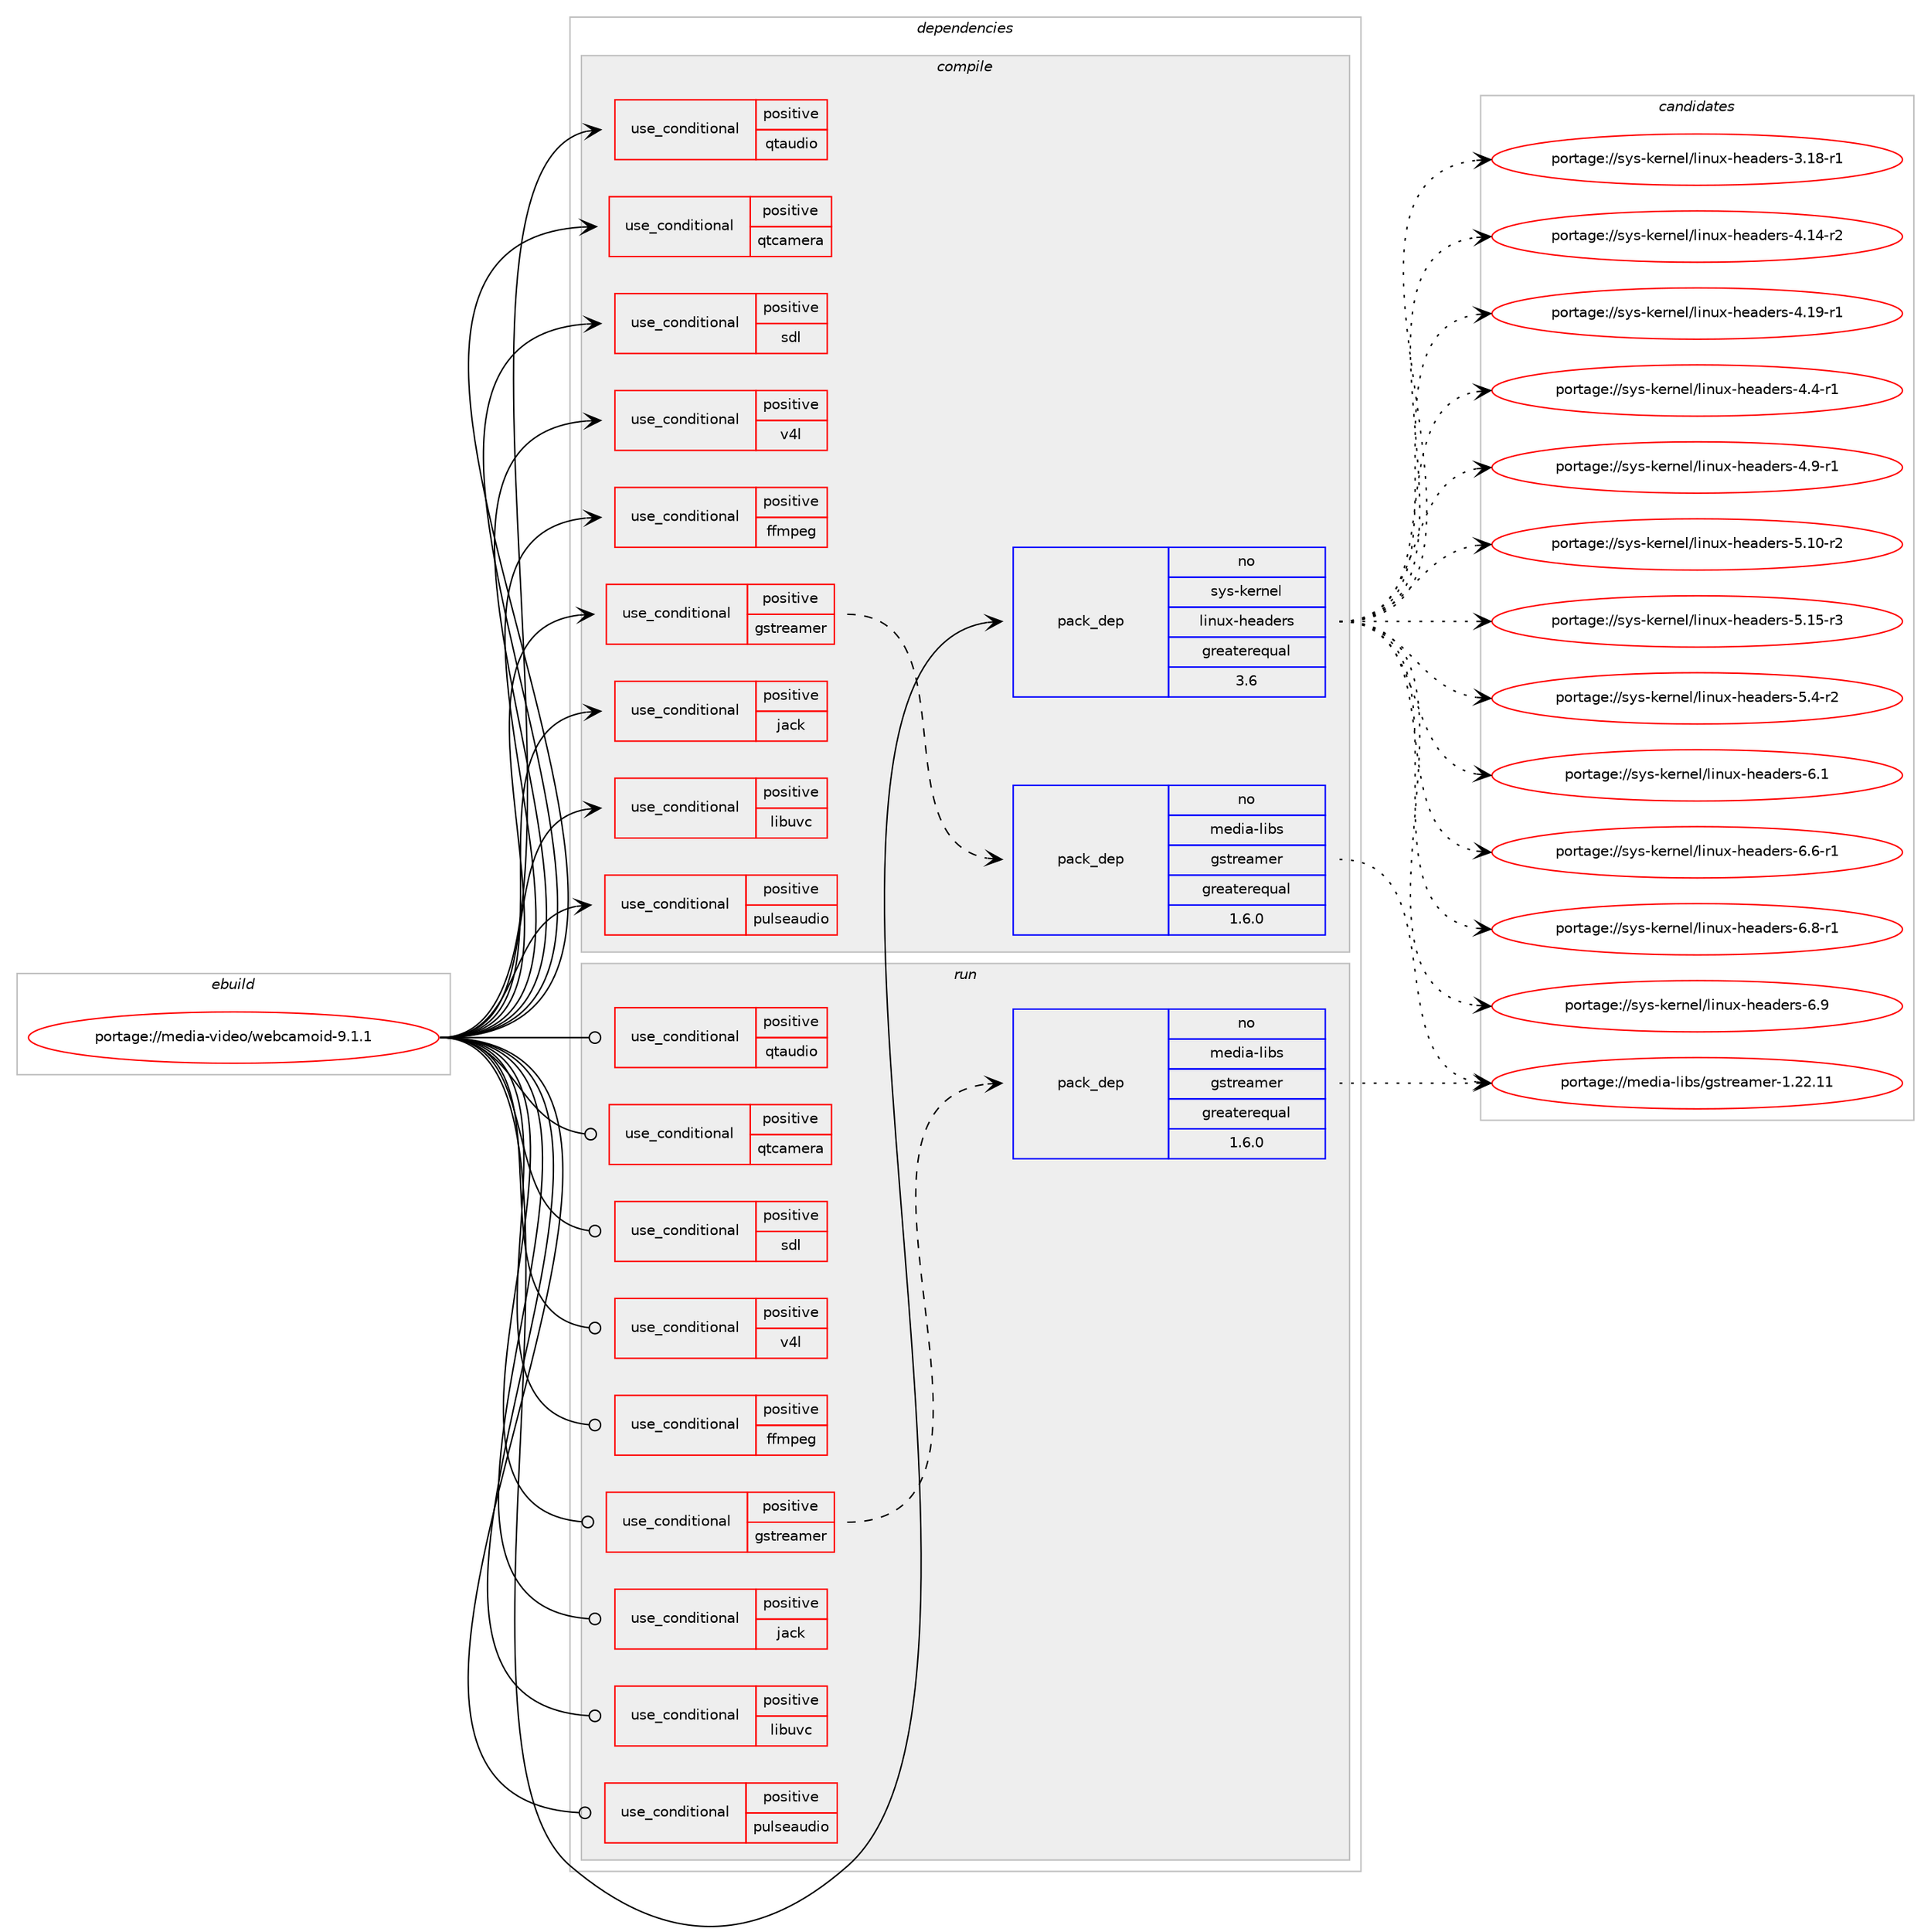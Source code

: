 digraph prolog {

# *************
# Graph options
# *************

newrank=true;
concentrate=true;
compound=true;
graph [rankdir=LR,fontname=Helvetica,fontsize=10,ranksep=1.5];#, ranksep=2.5, nodesep=0.2];
edge  [arrowhead=vee];
node  [fontname=Helvetica,fontsize=10];

# **********
# The ebuild
# **********

subgraph cluster_leftcol {
color=gray;
rank=same;
label=<<i>ebuild</i>>;
id [label="portage://media-video/webcamoid-9.1.1", color=red, width=4, href="../media-video/webcamoid-9.1.1.svg"];
}

# ****************
# The dependencies
# ****************

subgraph cluster_midcol {
color=gray;
label=<<i>dependencies</i>>;
subgraph cluster_compile {
fillcolor="#eeeeee";
style=filled;
label=<<i>compile</i>>;
subgraph cond84319 {
dependency172856 [label=<<TABLE BORDER="0" CELLBORDER="1" CELLSPACING="0" CELLPADDING="4"><TR><TD ROWSPAN="3" CELLPADDING="10">use_conditional</TD></TR><TR><TD>positive</TD></TR><TR><TD>ffmpeg</TD></TR></TABLE>>, shape=none, color=red];
# *** BEGIN UNKNOWN DEPENDENCY TYPE (TODO) ***
# dependency172856 -> package_dependency(portage://media-video/webcamoid-9.1.1,install,no,media-video,ffmpeg,none,[,,],any_same_slot,[])
# *** END UNKNOWN DEPENDENCY TYPE (TODO) ***

}
id:e -> dependency172856:w [weight=20,style="solid",arrowhead="vee"];
subgraph cond84320 {
dependency172857 [label=<<TABLE BORDER="0" CELLBORDER="1" CELLSPACING="0" CELLPADDING="4"><TR><TD ROWSPAN="3" CELLPADDING="10">use_conditional</TD></TR><TR><TD>positive</TD></TR><TR><TD>gstreamer</TD></TR></TABLE>>, shape=none, color=red];
subgraph pack86050 {
dependency172858 [label=<<TABLE BORDER="0" CELLBORDER="1" CELLSPACING="0" CELLPADDING="4" WIDTH="220"><TR><TD ROWSPAN="6" CELLPADDING="30">pack_dep</TD></TR><TR><TD WIDTH="110">no</TD></TR><TR><TD>media-libs</TD></TR><TR><TD>gstreamer</TD></TR><TR><TD>greaterequal</TD></TR><TR><TD>1.6.0</TD></TR></TABLE>>, shape=none, color=blue];
}
dependency172857:e -> dependency172858:w [weight=20,style="dashed",arrowhead="vee"];
}
id:e -> dependency172857:w [weight=20,style="solid",arrowhead="vee"];
subgraph cond84321 {
dependency172859 [label=<<TABLE BORDER="0" CELLBORDER="1" CELLSPACING="0" CELLPADDING="4"><TR><TD ROWSPAN="3" CELLPADDING="10">use_conditional</TD></TR><TR><TD>positive</TD></TR><TR><TD>jack</TD></TR></TABLE>>, shape=none, color=red];
# *** BEGIN UNKNOWN DEPENDENCY TYPE (TODO) ***
# dependency172859 -> package_dependency(portage://media-video/webcamoid-9.1.1,install,no,virtual,jack,none,[,,],[],[])
# *** END UNKNOWN DEPENDENCY TYPE (TODO) ***

}
id:e -> dependency172859:w [weight=20,style="solid",arrowhead="vee"];
subgraph cond84322 {
dependency172860 [label=<<TABLE BORDER="0" CELLBORDER="1" CELLSPACING="0" CELLPADDING="4"><TR><TD ROWSPAN="3" CELLPADDING="10">use_conditional</TD></TR><TR><TD>positive</TD></TR><TR><TD>libuvc</TD></TR></TABLE>>, shape=none, color=red];
# *** BEGIN UNKNOWN DEPENDENCY TYPE (TODO) ***
# dependency172860 -> package_dependency(portage://media-video/webcamoid-9.1.1,install,no,media-libs,libuvc,none,[,,],[],[])
# *** END UNKNOWN DEPENDENCY TYPE (TODO) ***

}
id:e -> dependency172860:w [weight=20,style="solid",arrowhead="vee"];
subgraph cond84323 {
dependency172861 [label=<<TABLE BORDER="0" CELLBORDER="1" CELLSPACING="0" CELLPADDING="4"><TR><TD ROWSPAN="3" CELLPADDING="10">use_conditional</TD></TR><TR><TD>positive</TD></TR><TR><TD>pulseaudio</TD></TR></TABLE>>, shape=none, color=red];
# *** BEGIN UNKNOWN DEPENDENCY TYPE (TODO) ***
# dependency172861 -> package_dependency(portage://media-video/webcamoid-9.1.1,install,no,media-libs,libpulse,none,[,,],[],[])
# *** END UNKNOWN DEPENDENCY TYPE (TODO) ***

}
id:e -> dependency172861:w [weight=20,style="solid",arrowhead="vee"];
subgraph cond84324 {
dependency172862 [label=<<TABLE BORDER="0" CELLBORDER="1" CELLSPACING="0" CELLPADDING="4"><TR><TD ROWSPAN="3" CELLPADDING="10">use_conditional</TD></TR><TR><TD>positive</TD></TR><TR><TD>qtaudio</TD></TR></TABLE>>, shape=none, color=red];
# *** BEGIN UNKNOWN DEPENDENCY TYPE (TODO) ***
# dependency172862 -> package_dependency(portage://media-video/webcamoid-9.1.1,install,no,dev-qt,qtmultimedia,none,[,,],[slot(5)],[])
# *** END UNKNOWN DEPENDENCY TYPE (TODO) ***

}
id:e -> dependency172862:w [weight=20,style="solid",arrowhead="vee"];
subgraph cond84325 {
dependency172863 [label=<<TABLE BORDER="0" CELLBORDER="1" CELLSPACING="0" CELLPADDING="4"><TR><TD ROWSPAN="3" CELLPADDING="10">use_conditional</TD></TR><TR><TD>positive</TD></TR><TR><TD>qtcamera</TD></TR></TABLE>>, shape=none, color=red];
# *** BEGIN UNKNOWN DEPENDENCY TYPE (TODO) ***
# dependency172863 -> package_dependency(portage://media-video/webcamoid-9.1.1,install,no,dev-qt,qtmultimedia,none,[,,],[slot(5)],[])
# *** END UNKNOWN DEPENDENCY TYPE (TODO) ***

}
id:e -> dependency172863:w [weight=20,style="solid",arrowhead="vee"];
subgraph cond84326 {
dependency172864 [label=<<TABLE BORDER="0" CELLBORDER="1" CELLSPACING="0" CELLPADDING="4"><TR><TD ROWSPAN="3" CELLPADDING="10">use_conditional</TD></TR><TR><TD>positive</TD></TR><TR><TD>sdl</TD></TR></TABLE>>, shape=none, color=red];
# *** BEGIN UNKNOWN DEPENDENCY TYPE (TODO) ***
# dependency172864 -> package_dependency(portage://media-video/webcamoid-9.1.1,install,no,media-libs,libsdl2,none,[,,],[],[])
# *** END UNKNOWN DEPENDENCY TYPE (TODO) ***

}
id:e -> dependency172864:w [weight=20,style="solid",arrowhead="vee"];
subgraph cond84327 {
dependency172865 [label=<<TABLE BORDER="0" CELLBORDER="1" CELLSPACING="0" CELLPADDING="4"><TR><TD ROWSPAN="3" CELLPADDING="10">use_conditional</TD></TR><TR><TD>positive</TD></TR><TR><TD>v4l</TD></TR></TABLE>>, shape=none, color=red];
# *** BEGIN UNKNOWN DEPENDENCY TYPE (TODO) ***
# dependency172865 -> package_dependency(portage://media-video/webcamoid-9.1.1,install,no,media-libs,libv4l,none,[,,],[],[])
# *** END UNKNOWN DEPENDENCY TYPE (TODO) ***

}
id:e -> dependency172865:w [weight=20,style="solid",arrowhead="vee"];
# *** BEGIN UNKNOWN DEPENDENCY TYPE (TODO) ***
# id -> package_dependency(portage://media-video/webcamoid-9.1.1,install,no,dev-qt,qtconcurrent,none,[,,],[slot(5)],[])
# *** END UNKNOWN DEPENDENCY TYPE (TODO) ***

# *** BEGIN UNKNOWN DEPENDENCY TYPE (TODO) ***
# id -> package_dependency(portage://media-video/webcamoid-9.1.1,install,no,dev-qt,qtcore,none,[,,],[slot(5)],[])
# *** END UNKNOWN DEPENDENCY TYPE (TODO) ***

# *** BEGIN UNKNOWN DEPENDENCY TYPE (TODO) ***
# id -> package_dependency(portage://media-video/webcamoid-9.1.1,install,no,dev-qt,qtdbus,none,[,,],[slot(5)],[])
# *** END UNKNOWN DEPENDENCY TYPE (TODO) ***

# *** BEGIN UNKNOWN DEPENDENCY TYPE (TODO) ***
# id -> package_dependency(portage://media-video/webcamoid-9.1.1,install,no,dev-qt,qtdeclarative,none,[,,],[slot(5)],[])
# *** END UNKNOWN DEPENDENCY TYPE (TODO) ***

# *** BEGIN UNKNOWN DEPENDENCY TYPE (TODO) ***
# id -> package_dependency(portage://media-video/webcamoid-9.1.1,install,no,dev-qt,qtgui,none,[,,],[slot(5)],[])
# *** END UNKNOWN DEPENDENCY TYPE (TODO) ***

# *** BEGIN UNKNOWN DEPENDENCY TYPE (TODO) ***
# id -> package_dependency(portage://media-video/webcamoid-9.1.1,install,no,dev-qt,qtnetwork,none,[,,],[slot(5)],[])
# *** END UNKNOWN DEPENDENCY TYPE (TODO) ***

# *** BEGIN UNKNOWN DEPENDENCY TYPE (TODO) ***
# id -> package_dependency(portage://media-video/webcamoid-9.1.1,install,no,dev-qt,qtopengl,none,[,,],[slot(5)],[])
# *** END UNKNOWN DEPENDENCY TYPE (TODO) ***

# *** BEGIN UNKNOWN DEPENDENCY TYPE (TODO) ***
# id -> package_dependency(portage://media-video/webcamoid-9.1.1,install,no,dev-qt,qtquickcontrols2,none,[,,],[slot(5)],[])
# *** END UNKNOWN DEPENDENCY TYPE (TODO) ***

# *** BEGIN UNKNOWN DEPENDENCY TYPE (TODO) ***
# id -> package_dependency(portage://media-video/webcamoid-9.1.1,install,no,dev-qt,qtsvg,none,[,,],[slot(5)],[])
# *** END UNKNOWN DEPENDENCY TYPE (TODO) ***

# *** BEGIN UNKNOWN DEPENDENCY TYPE (TODO) ***
# id -> package_dependency(portage://media-video/webcamoid-9.1.1,install,no,dev-qt,qtwidgets,none,[,,],[slot(5)],[])
# *** END UNKNOWN DEPENDENCY TYPE (TODO) ***

subgraph pack86051 {
dependency172866 [label=<<TABLE BORDER="0" CELLBORDER="1" CELLSPACING="0" CELLPADDING="4" WIDTH="220"><TR><TD ROWSPAN="6" CELLPADDING="30">pack_dep</TD></TR><TR><TD WIDTH="110">no</TD></TR><TR><TD>sys-kernel</TD></TR><TR><TD>linux-headers</TD></TR><TR><TD>greaterequal</TD></TR><TR><TD>3.6</TD></TR></TABLE>>, shape=none, color=blue];
}
id:e -> dependency172866:w [weight=20,style="solid",arrowhead="vee"];
}
subgraph cluster_compileandrun {
fillcolor="#eeeeee";
style=filled;
label=<<i>compile and run</i>>;
}
subgraph cluster_run {
fillcolor="#eeeeee";
style=filled;
label=<<i>run</i>>;
subgraph cond84328 {
dependency172867 [label=<<TABLE BORDER="0" CELLBORDER="1" CELLSPACING="0" CELLPADDING="4"><TR><TD ROWSPAN="3" CELLPADDING="10">use_conditional</TD></TR><TR><TD>positive</TD></TR><TR><TD>ffmpeg</TD></TR></TABLE>>, shape=none, color=red];
# *** BEGIN UNKNOWN DEPENDENCY TYPE (TODO) ***
# dependency172867 -> package_dependency(portage://media-video/webcamoid-9.1.1,run,no,media-video,ffmpeg,none,[,,],any_same_slot,[])
# *** END UNKNOWN DEPENDENCY TYPE (TODO) ***

}
id:e -> dependency172867:w [weight=20,style="solid",arrowhead="odot"];
subgraph cond84329 {
dependency172868 [label=<<TABLE BORDER="0" CELLBORDER="1" CELLSPACING="0" CELLPADDING="4"><TR><TD ROWSPAN="3" CELLPADDING="10">use_conditional</TD></TR><TR><TD>positive</TD></TR><TR><TD>gstreamer</TD></TR></TABLE>>, shape=none, color=red];
subgraph pack86052 {
dependency172869 [label=<<TABLE BORDER="0" CELLBORDER="1" CELLSPACING="0" CELLPADDING="4" WIDTH="220"><TR><TD ROWSPAN="6" CELLPADDING="30">pack_dep</TD></TR><TR><TD WIDTH="110">no</TD></TR><TR><TD>media-libs</TD></TR><TR><TD>gstreamer</TD></TR><TR><TD>greaterequal</TD></TR><TR><TD>1.6.0</TD></TR></TABLE>>, shape=none, color=blue];
}
dependency172868:e -> dependency172869:w [weight=20,style="dashed",arrowhead="vee"];
}
id:e -> dependency172868:w [weight=20,style="solid",arrowhead="odot"];
subgraph cond84330 {
dependency172870 [label=<<TABLE BORDER="0" CELLBORDER="1" CELLSPACING="0" CELLPADDING="4"><TR><TD ROWSPAN="3" CELLPADDING="10">use_conditional</TD></TR><TR><TD>positive</TD></TR><TR><TD>jack</TD></TR></TABLE>>, shape=none, color=red];
# *** BEGIN UNKNOWN DEPENDENCY TYPE (TODO) ***
# dependency172870 -> package_dependency(portage://media-video/webcamoid-9.1.1,run,no,virtual,jack,none,[,,],[],[])
# *** END UNKNOWN DEPENDENCY TYPE (TODO) ***

}
id:e -> dependency172870:w [weight=20,style="solid",arrowhead="odot"];
subgraph cond84331 {
dependency172871 [label=<<TABLE BORDER="0" CELLBORDER="1" CELLSPACING="0" CELLPADDING="4"><TR><TD ROWSPAN="3" CELLPADDING="10">use_conditional</TD></TR><TR><TD>positive</TD></TR><TR><TD>libuvc</TD></TR></TABLE>>, shape=none, color=red];
# *** BEGIN UNKNOWN DEPENDENCY TYPE (TODO) ***
# dependency172871 -> package_dependency(portage://media-video/webcamoid-9.1.1,run,no,media-libs,libuvc,none,[,,],[],[])
# *** END UNKNOWN DEPENDENCY TYPE (TODO) ***

}
id:e -> dependency172871:w [weight=20,style="solid",arrowhead="odot"];
subgraph cond84332 {
dependency172872 [label=<<TABLE BORDER="0" CELLBORDER="1" CELLSPACING="0" CELLPADDING="4"><TR><TD ROWSPAN="3" CELLPADDING="10">use_conditional</TD></TR><TR><TD>positive</TD></TR><TR><TD>pulseaudio</TD></TR></TABLE>>, shape=none, color=red];
# *** BEGIN UNKNOWN DEPENDENCY TYPE (TODO) ***
# dependency172872 -> package_dependency(portage://media-video/webcamoid-9.1.1,run,no,media-libs,libpulse,none,[,,],[],[])
# *** END UNKNOWN DEPENDENCY TYPE (TODO) ***

}
id:e -> dependency172872:w [weight=20,style="solid",arrowhead="odot"];
subgraph cond84333 {
dependency172873 [label=<<TABLE BORDER="0" CELLBORDER="1" CELLSPACING="0" CELLPADDING="4"><TR><TD ROWSPAN="3" CELLPADDING="10">use_conditional</TD></TR><TR><TD>positive</TD></TR><TR><TD>qtaudio</TD></TR></TABLE>>, shape=none, color=red];
# *** BEGIN UNKNOWN DEPENDENCY TYPE (TODO) ***
# dependency172873 -> package_dependency(portage://media-video/webcamoid-9.1.1,run,no,dev-qt,qtmultimedia,none,[,,],[slot(5)],[])
# *** END UNKNOWN DEPENDENCY TYPE (TODO) ***

}
id:e -> dependency172873:w [weight=20,style="solid",arrowhead="odot"];
subgraph cond84334 {
dependency172874 [label=<<TABLE BORDER="0" CELLBORDER="1" CELLSPACING="0" CELLPADDING="4"><TR><TD ROWSPAN="3" CELLPADDING="10">use_conditional</TD></TR><TR><TD>positive</TD></TR><TR><TD>qtcamera</TD></TR></TABLE>>, shape=none, color=red];
# *** BEGIN UNKNOWN DEPENDENCY TYPE (TODO) ***
# dependency172874 -> package_dependency(portage://media-video/webcamoid-9.1.1,run,no,dev-qt,qtmultimedia,none,[,,],[slot(5)],[])
# *** END UNKNOWN DEPENDENCY TYPE (TODO) ***

}
id:e -> dependency172874:w [weight=20,style="solid",arrowhead="odot"];
subgraph cond84335 {
dependency172875 [label=<<TABLE BORDER="0" CELLBORDER="1" CELLSPACING="0" CELLPADDING="4"><TR><TD ROWSPAN="3" CELLPADDING="10">use_conditional</TD></TR><TR><TD>positive</TD></TR><TR><TD>sdl</TD></TR></TABLE>>, shape=none, color=red];
# *** BEGIN UNKNOWN DEPENDENCY TYPE (TODO) ***
# dependency172875 -> package_dependency(portage://media-video/webcamoid-9.1.1,run,no,media-libs,libsdl2,none,[,,],[],[])
# *** END UNKNOWN DEPENDENCY TYPE (TODO) ***

}
id:e -> dependency172875:w [weight=20,style="solid",arrowhead="odot"];
subgraph cond84336 {
dependency172876 [label=<<TABLE BORDER="0" CELLBORDER="1" CELLSPACING="0" CELLPADDING="4"><TR><TD ROWSPAN="3" CELLPADDING="10">use_conditional</TD></TR><TR><TD>positive</TD></TR><TR><TD>v4l</TD></TR></TABLE>>, shape=none, color=red];
# *** BEGIN UNKNOWN DEPENDENCY TYPE (TODO) ***
# dependency172876 -> package_dependency(portage://media-video/webcamoid-9.1.1,run,no,media-libs,libv4l,none,[,,],[],[])
# *** END UNKNOWN DEPENDENCY TYPE (TODO) ***

}
id:e -> dependency172876:w [weight=20,style="solid",arrowhead="odot"];
# *** BEGIN UNKNOWN DEPENDENCY TYPE (TODO) ***
# id -> package_dependency(portage://media-video/webcamoid-9.1.1,run,no,dev-qt,qtconcurrent,none,[,,],[slot(5)],[])
# *** END UNKNOWN DEPENDENCY TYPE (TODO) ***

# *** BEGIN UNKNOWN DEPENDENCY TYPE (TODO) ***
# id -> package_dependency(portage://media-video/webcamoid-9.1.1,run,no,dev-qt,qtcore,none,[,,],[slot(5)],[])
# *** END UNKNOWN DEPENDENCY TYPE (TODO) ***

# *** BEGIN UNKNOWN DEPENDENCY TYPE (TODO) ***
# id -> package_dependency(portage://media-video/webcamoid-9.1.1,run,no,dev-qt,qtdbus,none,[,,],[slot(5)],[])
# *** END UNKNOWN DEPENDENCY TYPE (TODO) ***

# *** BEGIN UNKNOWN DEPENDENCY TYPE (TODO) ***
# id -> package_dependency(portage://media-video/webcamoid-9.1.1,run,no,dev-qt,qtdeclarative,none,[,,],[slot(5)],[])
# *** END UNKNOWN DEPENDENCY TYPE (TODO) ***

# *** BEGIN UNKNOWN DEPENDENCY TYPE (TODO) ***
# id -> package_dependency(portage://media-video/webcamoid-9.1.1,run,no,dev-qt,qtgui,none,[,,],[slot(5)],[])
# *** END UNKNOWN DEPENDENCY TYPE (TODO) ***

# *** BEGIN UNKNOWN DEPENDENCY TYPE (TODO) ***
# id -> package_dependency(portage://media-video/webcamoid-9.1.1,run,no,dev-qt,qtnetwork,none,[,,],[slot(5)],[])
# *** END UNKNOWN DEPENDENCY TYPE (TODO) ***

# *** BEGIN UNKNOWN DEPENDENCY TYPE (TODO) ***
# id -> package_dependency(portage://media-video/webcamoid-9.1.1,run,no,dev-qt,qtopengl,none,[,,],[slot(5)],[])
# *** END UNKNOWN DEPENDENCY TYPE (TODO) ***

# *** BEGIN UNKNOWN DEPENDENCY TYPE (TODO) ***
# id -> package_dependency(portage://media-video/webcamoid-9.1.1,run,no,dev-qt,qtquickcontrols2,none,[,,],[slot(5)],[])
# *** END UNKNOWN DEPENDENCY TYPE (TODO) ***

# *** BEGIN UNKNOWN DEPENDENCY TYPE (TODO) ***
# id -> package_dependency(portage://media-video/webcamoid-9.1.1,run,no,dev-qt,qtsvg,none,[,,],[slot(5)],[])
# *** END UNKNOWN DEPENDENCY TYPE (TODO) ***

# *** BEGIN UNKNOWN DEPENDENCY TYPE (TODO) ***
# id -> package_dependency(portage://media-video/webcamoid-9.1.1,run,no,dev-qt,qtwidgets,none,[,,],[slot(5)],[])
# *** END UNKNOWN DEPENDENCY TYPE (TODO) ***

# *** BEGIN UNKNOWN DEPENDENCY TYPE (TODO) ***
# id -> package_dependency(portage://media-video/webcamoid-9.1.1,run,no,virtual,opengl,none,[,,],[],[])
# *** END UNKNOWN DEPENDENCY TYPE (TODO) ***

}
}

# **************
# The candidates
# **************

subgraph cluster_choices {
rank=same;
color=gray;
label=<<i>candidates</i>>;

subgraph choice86050 {
color=black;
nodesep=1;
choice10910110010597451081059811547103115116114101971091011144549465050464949 [label="portage://media-libs/gstreamer-1.22.11", color=red, width=4,href="../media-libs/gstreamer-1.22.11.svg"];
dependency172858:e -> choice10910110010597451081059811547103115116114101971091011144549465050464949:w [style=dotted,weight="100"];
}
subgraph choice86051 {
color=black;
nodesep=1;
choice1151211154510710111411010110847108105110117120451041019710010111411545514649564511449 [label="portage://sys-kernel/linux-headers-3.18-r1", color=red, width=4,href="../sys-kernel/linux-headers-3.18-r1.svg"];
choice1151211154510710111411010110847108105110117120451041019710010111411545524649524511450 [label="portage://sys-kernel/linux-headers-4.14-r2", color=red, width=4,href="../sys-kernel/linux-headers-4.14-r2.svg"];
choice1151211154510710111411010110847108105110117120451041019710010111411545524649574511449 [label="portage://sys-kernel/linux-headers-4.19-r1", color=red, width=4,href="../sys-kernel/linux-headers-4.19-r1.svg"];
choice11512111545107101114110101108471081051101171204510410197100101114115455246524511449 [label="portage://sys-kernel/linux-headers-4.4-r1", color=red, width=4,href="../sys-kernel/linux-headers-4.4-r1.svg"];
choice11512111545107101114110101108471081051101171204510410197100101114115455246574511449 [label="portage://sys-kernel/linux-headers-4.9-r1", color=red, width=4,href="../sys-kernel/linux-headers-4.9-r1.svg"];
choice1151211154510710111411010110847108105110117120451041019710010111411545534649484511450 [label="portage://sys-kernel/linux-headers-5.10-r2", color=red, width=4,href="../sys-kernel/linux-headers-5.10-r2.svg"];
choice1151211154510710111411010110847108105110117120451041019710010111411545534649534511451 [label="portage://sys-kernel/linux-headers-5.15-r3", color=red, width=4,href="../sys-kernel/linux-headers-5.15-r3.svg"];
choice11512111545107101114110101108471081051101171204510410197100101114115455346524511450 [label="portage://sys-kernel/linux-headers-5.4-r2", color=red, width=4,href="../sys-kernel/linux-headers-5.4-r2.svg"];
choice1151211154510710111411010110847108105110117120451041019710010111411545544649 [label="portage://sys-kernel/linux-headers-6.1", color=red, width=4,href="../sys-kernel/linux-headers-6.1.svg"];
choice11512111545107101114110101108471081051101171204510410197100101114115455446544511449 [label="portage://sys-kernel/linux-headers-6.6-r1", color=red, width=4,href="../sys-kernel/linux-headers-6.6-r1.svg"];
choice11512111545107101114110101108471081051101171204510410197100101114115455446564511449 [label="portage://sys-kernel/linux-headers-6.8-r1", color=red, width=4,href="../sys-kernel/linux-headers-6.8-r1.svg"];
choice1151211154510710111411010110847108105110117120451041019710010111411545544657 [label="portage://sys-kernel/linux-headers-6.9", color=red, width=4,href="../sys-kernel/linux-headers-6.9.svg"];
dependency172866:e -> choice1151211154510710111411010110847108105110117120451041019710010111411545514649564511449:w [style=dotted,weight="100"];
dependency172866:e -> choice1151211154510710111411010110847108105110117120451041019710010111411545524649524511450:w [style=dotted,weight="100"];
dependency172866:e -> choice1151211154510710111411010110847108105110117120451041019710010111411545524649574511449:w [style=dotted,weight="100"];
dependency172866:e -> choice11512111545107101114110101108471081051101171204510410197100101114115455246524511449:w [style=dotted,weight="100"];
dependency172866:e -> choice11512111545107101114110101108471081051101171204510410197100101114115455246574511449:w [style=dotted,weight="100"];
dependency172866:e -> choice1151211154510710111411010110847108105110117120451041019710010111411545534649484511450:w [style=dotted,weight="100"];
dependency172866:e -> choice1151211154510710111411010110847108105110117120451041019710010111411545534649534511451:w [style=dotted,weight="100"];
dependency172866:e -> choice11512111545107101114110101108471081051101171204510410197100101114115455346524511450:w [style=dotted,weight="100"];
dependency172866:e -> choice1151211154510710111411010110847108105110117120451041019710010111411545544649:w [style=dotted,weight="100"];
dependency172866:e -> choice11512111545107101114110101108471081051101171204510410197100101114115455446544511449:w [style=dotted,weight="100"];
dependency172866:e -> choice11512111545107101114110101108471081051101171204510410197100101114115455446564511449:w [style=dotted,weight="100"];
dependency172866:e -> choice1151211154510710111411010110847108105110117120451041019710010111411545544657:w [style=dotted,weight="100"];
}
subgraph choice86052 {
color=black;
nodesep=1;
choice10910110010597451081059811547103115116114101971091011144549465050464949 [label="portage://media-libs/gstreamer-1.22.11", color=red, width=4,href="../media-libs/gstreamer-1.22.11.svg"];
dependency172869:e -> choice10910110010597451081059811547103115116114101971091011144549465050464949:w [style=dotted,weight="100"];
}
}

}
